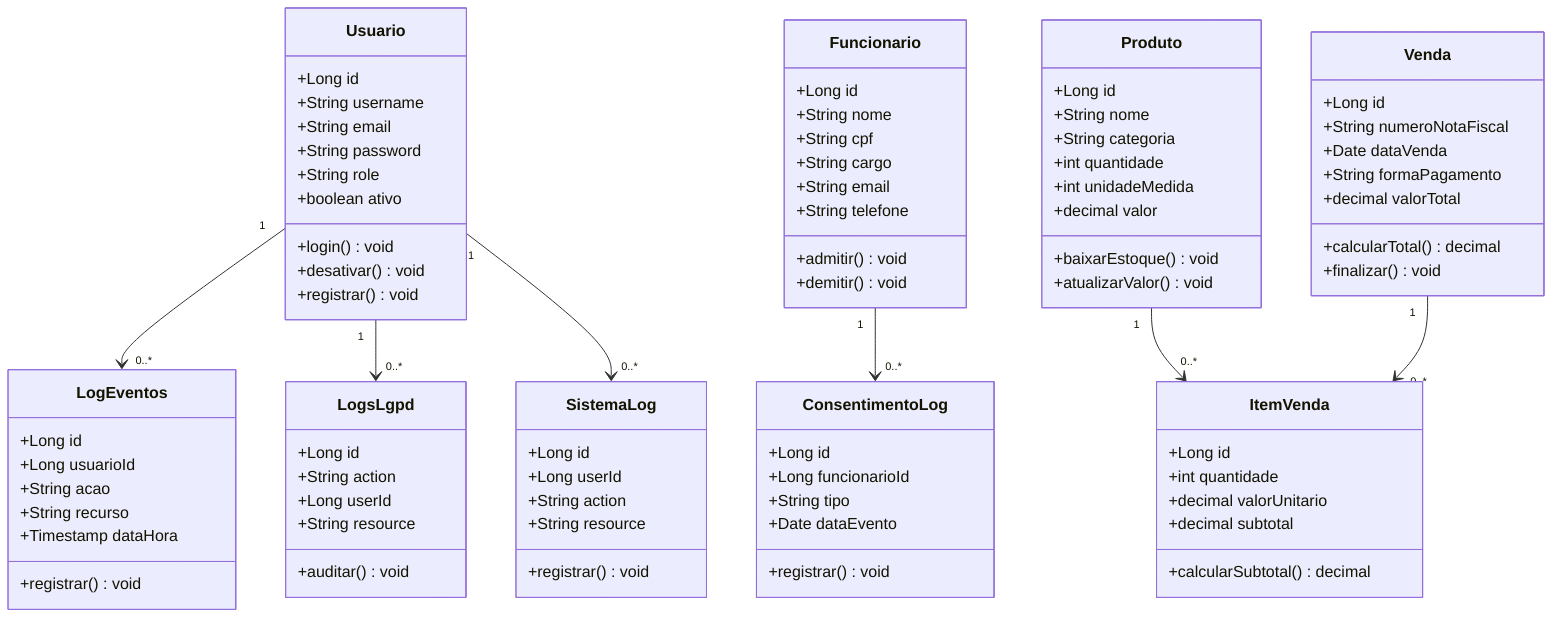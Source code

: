classDiagram
    class Usuario {
        +Long id
        +String username
        +String email
        +String password
        +String role
        +boolean ativo
        +login() void
        +desativar() void
        +registrar() void
    }

    class Funcionario {
        +Long id
        +String nome
        +String cpf
        +String cargo
        +String email
        +String telefone
        +admitir() void
        +demitir() void
    }

    class Produto {
        +Long id
        +String nome
        +String categoria
        +int quantidade
        +int unidadeMedida
        +decimal valor
        +baixarEstoque() void
        +atualizarValor() void
    }

    class Venda {
        +Long id
        +String numeroNotaFiscal
        +Date dataVenda
        +String formaPagamento
        +decimal valorTotal
        +calcularTotal() decimal
        +finalizar() void
    }

    class ItemVenda {
        +Long id
        +int quantidade
        +decimal valorUnitario
        +decimal subtotal
        +calcularSubtotal() decimal
    }

    class LogEventos {
        +Long id
        +Long usuarioId
        +String acao
        +String recurso
        +Timestamp dataHora
        +registrar() void
    }

    class LogsLgpd {
        +Long id
        +String action
        +Long userId
        +String resource
        +auditar() void
    }

    class ConsentimentoLog {
        +Long id
        +Long funcionarioId
        +String tipo
        +Date dataEvento
        +registrar() void
    }

    class SistemaLog {
        +Long id
        +Long userId
        +String action
        +String resource
        +registrar() void
    }

    Usuario "1" --> "0..*" LogEventos
    Usuario "1" --> "0..*" LogsLgpd
    Usuario "1" --> "0..*" SistemaLog
    Funcionario "1" --> "0..*" ConsentimentoLog
    Produto "1" --> "0..*" ItemVenda
    Venda "1" --> "0..*" ItemVenda